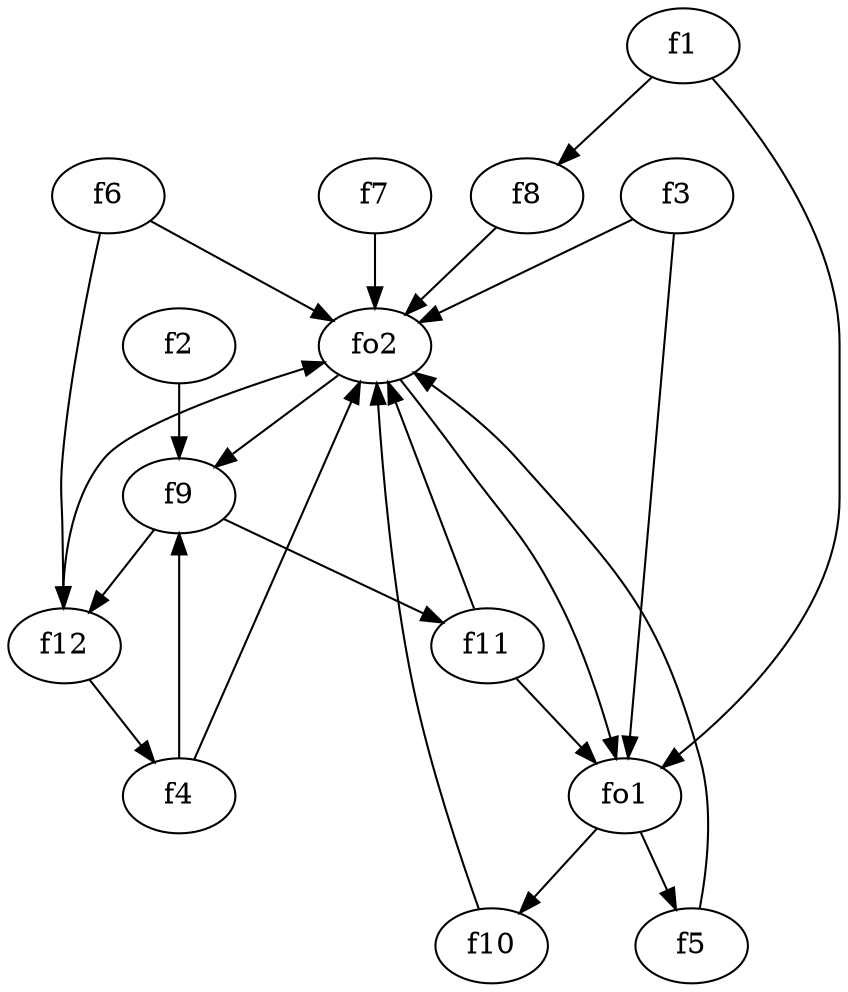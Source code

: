 strict digraph  {
f1;
f2;
f3;
f4;
f5;
f6;
f7;
f8;
f9;
f10;
f11;
f12;
fo1;
fo2;
f1 -> fo1  [weight=2];
f1 -> f8  [weight=2];
f2 -> f9  [weight=2];
f3 -> fo2  [weight=2];
f3 -> fo1  [weight=2];
f4 -> f9  [weight=2];
f4 -> fo2  [weight=2];
f5 -> fo2  [weight=2];
f6 -> fo2  [weight=2];
f6 -> f12  [weight=2];
f7 -> fo2  [weight=2];
f8 -> fo2  [weight=2];
f9 -> f11  [weight=2];
f9 -> f12  [weight=2];
f10 -> fo2  [weight=2];
f11 -> fo2  [weight=2];
f11 -> fo1  [weight=2];
f12 -> fo2  [weight=2];
f12 -> f4  [weight=2];
fo1 -> f10  [weight=2];
fo1 -> f5  [weight=2];
fo2 -> fo1  [weight=2];
fo2 -> f9  [weight=2];
}
